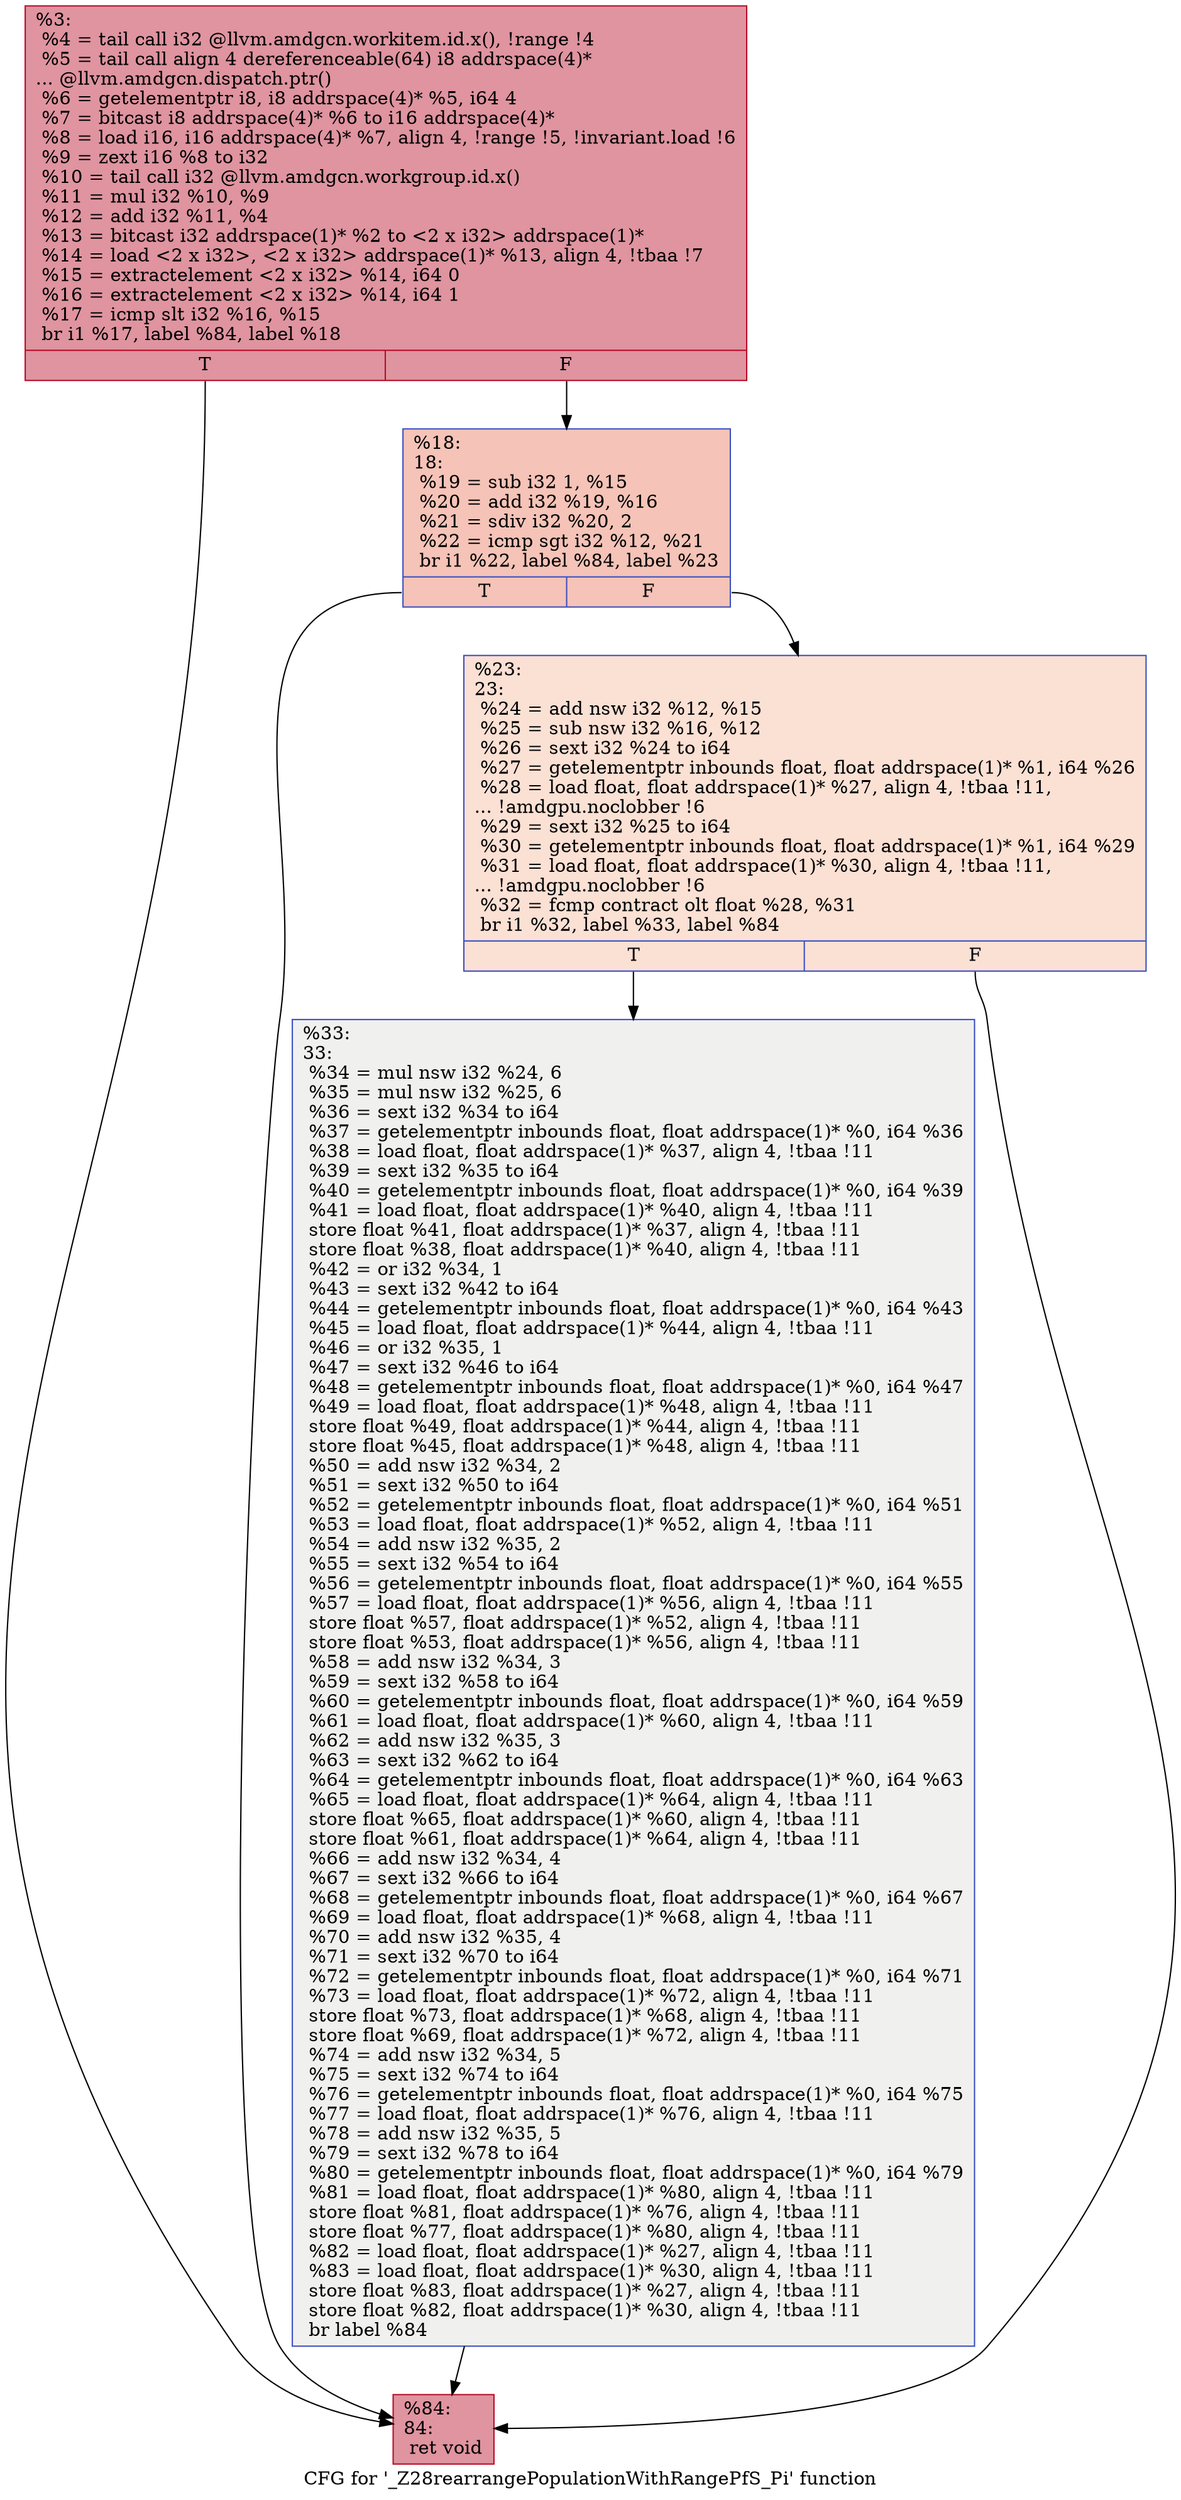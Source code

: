 digraph "CFG for '_Z28rearrangePopulationWithRangePfS_Pi' function" {
	label="CFG for '_Z28rearrangePopulationWithRangePfS_Pi' function";

	Node0x4f72f80 [shape=record,color="#b70d28ff", style=filled, fillcolor="#b70d2870",label="{%3:\l  %4 = tail call i32 @llvm.amdgcn.workitem.id.x(), !range !4\l  %5 = tail call align 4 dereferenceable(64) i8 addrspace(4)*\l... @llvm.amdgcn.dispatch.ptr()\l  %6 = getelementptr i8, i8 addrspace(4)* %5, i64 4\l  %7 = bitcast i8 addrspace(4)* %6 to i16 addrspace(4)*\l  %8 = load i16, i16 addrspace(4)* %7, align 4, !range !5, !invariant.load !6\l  %9 = zext i16 %8 to i32\l  %10 = tail call i32 @llvm.amdgcn.workgroup.id.x()\l  %11 = mul i32 %10, %9\l  %12 = add i32 %11, %4\l  %13 = bitcast i32 addrspace(1)* %2 to \<2 x i32\> addrspace(1)*\l  %14 = load \<2 x i32\>, \<2 x i32\> addrspace(1)* %13, align 4, !tbaa !7\l  %15 = extractelement \<2 x i32\> %14, i64 0\l  %16 = extractelement \<2 x i32\> %14, i64 1\l  %17 = icmp slt i32 %16, %15\l  br i1 %17, label %84, label %18\l|{<s0>T|<s1>F}}"];
	Node0x4f72f80:s0 -> Node0x4f758c0;
	Node0x4f72f80:s1 -> Node0x4f75950;
	Node0x4f75950 [shape=record,color="#3d50c3ff", style=filled, fillcolor="#e8765c70",label="{%18:\l18:                                               \l  %19 = sub i32 1, %15\l  %20 = add i32 %19, %16\l  %21 = sdiv i32 %20, 2\l  %22 = icmp sgt i32 %12, %21\l  br i1 %22, label %84, label %23\l|{<s0>T|<s1>F}}"];
	Node0x4f75950:s0 -> Node0x4f758c0;
	Node0x4f75950:s1 -> Node0x4f75d30;
	Node0x4f75d30 [shape=record,color="#3d50c3ff", style=filled, fillcolor="#f7b99e70",label="{%23:\l23:                                               \l  %24 = add nsw i32 %12, %15\l  %25 = sub nsw i32 %16, %12\l  %26 = sext i32 %24 to i64\l  %27 = getelementptr inbounds float, float addrspace(1)* %1, i64 %26\l  %28 = load float, float addrspace(1)* %27, align 4, !tbaa !11,\l... !amdgpu.noclobber !6\l  %29 = sext i32 %25 to i64\l  %30 = getelementptr inbounds float, float addrspace(1)* %1, i64 %29\l  %31 = load float, float addrspace(1)* %30, align 4, !tbaa !11,\l... !amdgpu.noclobber !6\l  %32 = fcmp contract olt float %28, %31\l  br i1 %32, label %33, label %84\l|{<s0>T|<s1>F}}"];
	Node0x4f75d30:s0 -> Node0x4f757b0;
	Node0x4f75d30:s1 -> Node0x4f758c0;
	Node0x4f757b0 [shape=record,color="#3d50c3ff", style=filled, fillcolor="#dedcdb70",label="{%33:\l33:                                               \l  %34 = mul nsw i32 %24, 6\l  %35 = mul nsw i32 %25, 6\l  %36 = sext i32 %34 to i64\l  %37 = getelementptr inbounds float, float addrspace(1)* %0, i64 %36\l  %38 = load float, float addrspace(1)* %37, align 4, !tbaa !11\l  %39 = sext i32 %35 to i64\l  %40 = getelementptr inbounds float, float addrspace(1)* %0, i64 %39\l  %41 = load float, float addrspace(1)* %40, align 4, !tbaa !11\l  store float %41, float addrspace(1)* %37, align 4, !tbaa !11\l  store float %38, float addrspace(1)* %40, align 4, !tbaa !11\l  %42 = or i32 %34, 1\l  %43 = sext i32 %42 to i64\l  %44 = getelementptr inbounds float, float addrspace(1)* %0, i64 %43\l  %45 = load float, float addrspace(1)* %44, align 4, !tbaa !11\l  %46 = or i32 %35, 1\l  %47 = sext i32 %46 to i64\l  %48 = getelementptr inbounds float, float addrspace(1)* %0, i64 %47\l  %49 = load float, float addrspace(1)* %48, align 4, !tbaa !11\l  store float %49, float addrspace(1)* %44, align 4, !tbaa !11\l  store float %45, float addrspace(1)* %48, align 4, !tbaa !11\l  %50 = add nsw i32 %34, 2\l  %51 = sext i32 %50 to i64\l  %52 = getelementptr inbounds float, float addrspace(1)* %0, i64 %51\l  %53 = load float, float addrspace(1)* %52, align 4, !tbaa !11\l  %54 = add nsw i32 %35, 2\l  %55 = sext i32 %54 to i64\l  %56 = getelementptr inbounds float, float addrspace(1)* %0, i64 %55\l  %57 = load float, float addrspace(1)* %56, align 4, !tbaa !11\l  store float %57, float addrspace(1)* %52, align 4, !tbaa !11\l  store float %53, float addrspace(1)* %56, align 4, !tbaa !11\l  %58 = add nsw i32 %34, 3\l  %59 = sext i32 %58 to i64\l  %60 = getelementptr inbounds float, float addrspace(1)* %0, i64 %59\l  %61 = load float, float addrspace(1)* %60, align 4, !tbaa !11\l  %62 = add nsw i32 %35, 3\l  %63 = sext i32 %62 to i64\l  %64 = getelementptr inbounds float, float addrspace(1)* %0, i64 %63\l  %65 = load float, float addrspace(1)* %64, align 4, !tbaa !11\l  store float %65, float addrspace(1)* %60, align 4, !tbaa !11\l  store float %61, float addrspace(1)* %64, align 4, !tbaa !11\l  %66 = add nsw i32 %34, 4\l  %67 = sext i32 %66 to i64\l  %68 = getelementptr inbounds float, float addrspace(1)* %0, i64 %67\l  %69 = load float, float addrspace(1)* %68, align 4, !tbaa !11\l  %70 = add nsw i32 %35, 4\l  %71 = sext i32 %70 to i64\l  %72 = getelementptr inbounds float, float addrspace(1)* %0, i64 %71\l  %73 = load float, float addrspace(1)* %72, align 4, !tbaa !11\l  store float %73, float addrspace(1)* %68, align 4, !tbaa !11\l  store float %69, float addrspace(1)* %72, align 4, !tbaa !11\l  %74 = add nsw i32 %34, 5\l  %75 = sext i32 %74 to i64\l  %76 = getelementptr inbounds float, float addrspace(1)* %0, i64 %75\l  %77 = load float, float addrspace(1)* %76, align 4, !tbaa !11\l  %78 = add nsw i32 %35, 5\l  %79 = sext i32 %78 to i64\l  %80 = getelementptr inbounds float, float addrspace(1)* %0, i64 %79\l  %81 = load float, float addrspace(1)* %80, align 4, !tbaa !11\l  store float %81, float addrspace(1)* %76, align 4, !tbaa !11\l  store float %77, float addrspace(1)* %80, align 4, !tbaa !11\l  %82 = load float, float addrspace(1)* %27, align 4, !tbaa !11\l  %83 = load float, float addrspace(1)* %30, align 4, !tbaa !11\l  store float %83, float addrspace(1)* %27, align 4, !tbaa !11\l  store float %82, float addrspace(1)* %30, align 4, !tbaa !11\l  br label %84\l}"];
	Node0x4f757b0 -> Node0x4f758c0;
	Node0x4f758c0 [shape=record,color="#b70d28ff", style=filled, fillcolor="#b70d2870",label="{%84:\l84:                                               \l  ret void\l}"];
}
